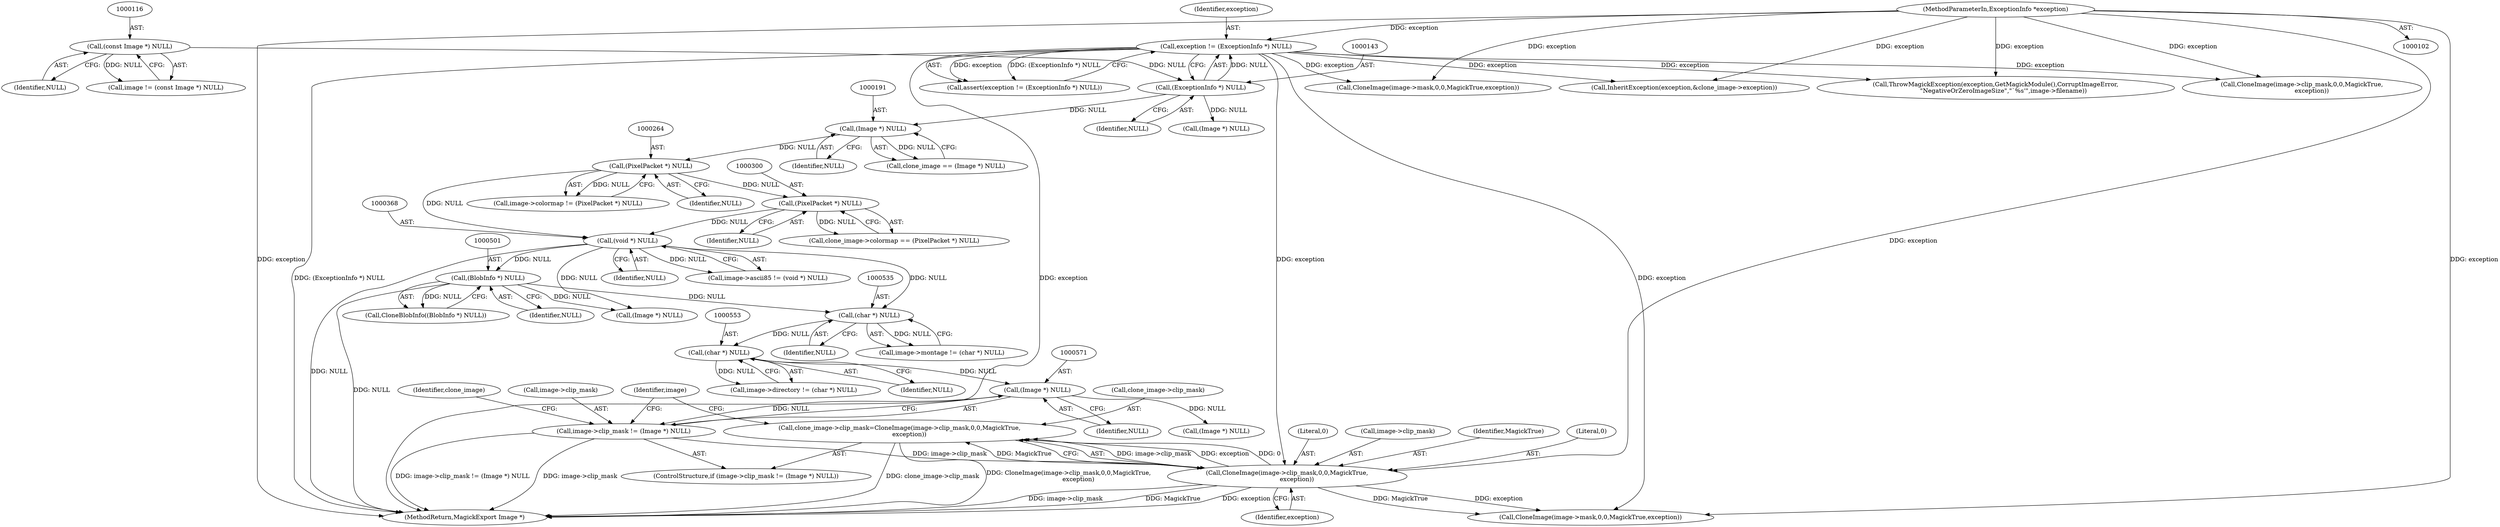 digraph "0_ImageMagick_01843366d6a7b96e22ad7bb67f3df7d9fd4d5d74@pointer" {
"1000573" [label="(Call,clone_image->clip_mask=CloneImage(image->clip_mask,0,0,MagickTrue,\n          exception))"];
"1000577" [label="(Call,CloneImage(image->clip_mask,0,0,MagickTrue,\n          exception))"];
"1000566" [label="(Call,image->clip_mask != (Image *) NULL)"];
"1000570" [label="(Call,(Image *) NULL)"];
"1000552" [label="(Call,(char *) NULL)"];
"1000534" [label="(Call,(char *) NULL)"];
"1000367" [label="(Call,(void *) NULL)"];
"1000263" [label="(Call,(PixelPacket *) NULL)"];
"1000190" [label="(Call,(Image *) NULL)"];
"1000142" [label="(Call,(ExceptionInfo *) NULL)"];
"1000115" [label="(Call,(const Image *) NULL)"];
"1000299" [label="(Call,(PixelPacket *) NULL)"];
"1000500" [label="(Call,(BlobInfo *) NULL)"];
"1000140" [label="(Call,exception != (ExceptionInfo *) NULL)"];
"1000107" [label="(MethodParameterIn,ExceptionInfo *exception)"];
"1000573" [label="(Call,clone_image->clip_mask=CloneImage(image->clip_mask,0,0,MagickTrue,\n          exception))"];
"1000367" [label="(Call,(void *) NULL)"];
"1000584" [label="(Identifier,exception)"];
"1000572" [label="(Identifier,NULL)"];
"1000530" [label="(Call,image->montage != (char *) NULL)"];
"1000500" [label="(Call,(BlobInfo *) NULL)"];
"1000369" [label="(Identifier,NULL)"];
"1000633" [label="(Call,(Image *) NULL)"];
"1000142" [label="(Call,(ExceptionInfo *) NULL)"];
"1000660" [label="(Call,CloneImage(image->mask,0,0,MagickTrue,exception))"];
"1000534" [label="(Call,(char *) NULL)"];
"1000139" [label="(Call,assert(exception != (ExceptionInfo *) NULL))"];
"1000113" [label="(Call,image != (const Image *) NULL)"];
"1000552" [label="(Call,(char *) NULL)"];
"1000581" [label="(Literal,0)"];
"1000265" [label="(Identifier,NULL)"];
"1000597" [label="(Call,CloneImage(image->mask,0,0,MagickTrue,exception))"];
"1000295" [label="(Call,clone_image->colormap == (PixelPacket *) NULL)"];
"1000554" [label="(Identifier,NULL)"];
"1000578" [label="(Call,image->clip_mask)"];
"1000263" [label="(Call,(PixelPacket *) NULL)"];
"1000363" [label="(Call,image->ascii85 != (void *) NULL)"];
"1000566" [label="(Call,image->clip_mask != (Image *) NULL)"];
"1000548" [label="(Call,image->directory != (char *) NULL)"];
"1000115" [label="(Call,(const Image *) NULL)"];
"1000583" [label="(Identifier,MagickTrue)"];
"1000565" [label="(ControlStructure,if (image->clip_mask != (Image *) NULL))"];
"1000144" [label="(Identifier,NULL)"];
"1000588" [label="(Identifier,image)"];
"1000574" [label="(Call,clone_image->clip_mask)"];
"1000536" [label="(Identifier,NULL)"];
"1000117" [label="(Identifier,NULL)"];
"1000176" [label="(Call,(Image *) NULL)"];
"1000141" [label="(Identifier,exception)"];
"1000301" [label="(Identifier,NULL)"];
"1000832" [label="(Call,InheritException(exception,&clone_image->exception))"];
"1000499" [label="(Call,CloneBlobInfo((BlobInfo *) NULL))"];
"1000570" [label="(Call,(Image *) NULL)"];
"1000582" [label="(Literal,0)"];
"1000844" [label="(MethodReturn,MagickExport Image *)"];
"1000166" [label="(Call,ThrowMagickException(exception,GetMagickModule(),CorruptImageError,\n        \"NegativeOrZeroImageSize\",\"`%s'\",image->filename))"];
"1000575" [label="(Identifier,clone_image)"];
"1000299" [label="(Call,(PixelPacket *) NULL)"];
"1000107" [label="(MethodParameterIn,ExceptionInfo *exception)"];
"1000188" [label="(Call,clone_image == (Image *) NULL)"];
"1000192" [label="(Identifier,NULL)"];
"1000190" [label="(Call,(Image *) NULL)"];
"1000259" [label="(Call,image->colormap != (PixelPacket *) NULL)"];
"1000640" [label="(Call,CloneImage(image->clip_mask,0,0,MagickTrue,\n          exception))"];
"1000590" [label="(Call,(Image *) NULL)"];
"1000140" [label="(Call,exception != (ExceptionInfo *) NULL)"];
"1000567" [label="(Call,image->clip_mask)"];
"1000502" [label="(Identifier,NULL)"];
"1000577" [label="(Call,CloneImage(image->clip_mask,0,0,MagickTrue,\n          exception))"];
"1000573" -> "1000565"  [label="AST: "];
"1000573" -> "1000577"  [label="CFG: "];
"1000574" -> "1000573"  [label="AST: "];
"1000577" -> "1000573"  [label="AST: "];
"1000588" -> "1000573"  [label="CFG: "];
"1000573" -> "1000844"  [label="DDG: CloneImage(image->clip_mask,0,0,MagickTrue,\n          exception)"];
"1000573" -> "1000844"  [label="DDG: clone_image->clip_mask"];
"1000577" -> "1000573"  [label="DDG: image->clip_mask"];
"1000577" -> "1000573"  [label="DDG: exception"];
"1000577" -> "1000573"  [label="DDG: 0"];
"1000577" -> "1000573"  [label="DDG: MagickTrue"];
"1000577" -> "1000584"  [label="CFG: "];
"1000578" -> "1000577"  [label="AST: "];
"1000581" -> "1000577"  [label="AST: "];
"1000582" -> "1000577"  [label="AST: "];
"1000583" -> "1000577"  [label="AST: "];
"1000584" -> "1000577"  [label="AST: "];
"1000577" -> "1000844"  [label="DDG: MagickTrue"];
"1000577" -> "1000844"  [label="DDG: exception"];
"1000577" -> "1000844"  [label="DDG: image->clip_mask"];
"1000566" -> "1000577"  [label="DDG: image->clip_mask"];
"1000140" -> "1000577"  [label="DDG: exception"];
"1000107" -> "1000577"  [label="DDG: exception"];
"1000577" -> "1000597"  [label="DDG: exception"];
"1000577" -> "1000597"  [label="DDG: MagickTrue"];
"1000566" -> "1000565"  [label="AST: "];
"1000566" -> "1000570"  [label="CFG: "];
"1000567" -> "1000566"  [label="AST: "];
"1000570" -> "1000566"  [label="AST: "];
"1000575" -> "1000566"  [label="CFG: "];
"1000588" -> "1000566"  [label="CFG: "];
"1000566" -> "1000844"  [label="DDG: image->clip_mask != (Image *) NULL"];
"1000566" -> "1000844"  [label="DDG: image->clip_mask"];
"1000570" -> "1000566"  [label="DDG: NULL"];
"1000570" -> "1000572"  [label="CFG: "];
"1000571" -> "1000570"  [label="AST: "];
"1000572" -> "1000570"  [label="AST: "];
"1000552" -> "1000570"  [label="DDG: NULL"];
"1000570" -> "1000590"  [label="DDG: NULL"];
"1000552" -> "1000548"  [label="AST: "];
"1000552" -> "1000554"  [label="CFG: "];
"1000553" -> "1000552"  [label="AST: "];
"1000554" -> "1000552"  [label="AST: "];
"1000548" -> "1000552"  [label="CFG: "];
"1000552" -> "1000548"  [label="DDG: NULL"];
"1000534" -> "1000552"  [label="DDG: NULL"];
"1000534" -> "1000530"  [label="AST: "];
"1000534" -> "1000536"  [label="CFG: "];
"1000535" -> "1000534"  [label="AST: "];
"1000536" -> "1000534"  [label="AST: "];
"1000530" -> "1000534"  [label="CFG: "];
"1000534" -> "1000530"  [label="DDG: NULL"];
"1000367" -> "1000534"  [label="DDG: NULL"];
"1000500" -> "1000534"  [label="DDG: NULL"];
"1000367" -> "1000363"  [label="AST: "];
"1000367" -> "1000369"  [label="CFG: "];
"1000368" -> "1000367"  [label="AST: "];
"1000369" -> "1000367"  [label="AST: "];
"1000363" -> "1000367"  [label="CFG: "];
"1000367" -> "1000844"  [label="DDG: NULL"];
"1000367" -> "1000363"  [label="DDG: NULL"];
"1000263" -> "1000367"  [label="DDG: NULL"];
"1000299" -> "1000367"  [label="DDG: NULL"];
"1000367" -> "1000500"  [label="DDG: NULL"];
"1000367" -> "1000633"  [label="DDG: NULL"];
"1000263" -> "1000259"  [label="AST: "];
"1000263" -> "1000265"  [label="CFG: "];
"1000264" -> "1000263"  [label="AST: "];
"1000265" -> "1000263"  [label="AST: "];
"1000259" -> "1000263"  [label="CFG: "];
"1000263" -> "1000259"  [label="DDG: NULL"];
"1000190" -> "1000263"  [label="DDG: NULL"];
"1000263" -> "1000299"  [label="DDG: NULL"];
"1000190" -> "1000188"  [label="AST: "];
"1000190" -> "1000192"  [label="CFG: "];
"1000191" -> "1000190"  [label="AST: "];
"1000192" -> "1000190"  [label="AST: "];
"1000188" -> "1000190"  [label="CFG: "];
"1000190" -> "1000188"  [label="DDG: NULL"];
"1000142" -> "1000190"  [label="DDG: NULL"];
"1000142" -> "1000140"  [label="AST: "];
"1000142" -> "1000144"  [label="CFG: "];
"1000143" -> "1000142"  [label="AST: "];
"1000144" -> "1000142"  [label="AST: "];
"1000140" -> "1000142"  [label="CFG: "];
"1000142" -> "1000140"  [label="DDG: NULL"];
"1000115" -> "1000142"  [label="DDG: NULL"];
"1000142" -> "1000176"  [label="DDG: NULL"];
"1000115" -> "1000113"  [label="AST: "];
"1000115" -> "1000117"  [label="CFG: "];
"1000116" -> "1000115"  [label="AST: "];
"1000117" -> "1000115"  [label="AST: "];
"1000113" -> "1000115"  [label="CFG: "];
"1000115" -> "1000113"  [label="DDG: NULL"];
"1000299" -> "1000295"  [label="AST: "];
"1000299" -> "1000301"  [label="CFG: "];
"1000300" -> "1000299"  [label="AST: "];
"1000301" -> "1000299"  [label="AST: "];
"1000295" -> "1000299"  [label="CFG: "];
"1000299" -> "1000295"  [label="DDG: NULL"];
"1000500" -> "1000499"  [label="AST: "];
"1000500" -> "1000502"  [label="CFG: "];
"1000501" -> "1000500"  [label="AST: "];
"1000502" -> "1000500"  [label="AST: "];
"1000499" -> "1000500"  [label="CFG: "];
"1000500" -> "1000844"  [label="DDG: NULL"];
"1000500" -> "1000499"  [label="DDG: NULL"];
"1000500" -> "1000633"  [label="DDG: NULL"];
"1000140" -> "1000139"  [label="AST: "];
"1000141" -> "1000140"  [label="AST: "];
"1000139" -> "1000140"  [label="CFG: "];
"1000140" -> "1000844"  [label="DDG: (ExceptionInfo *) NULL"];
"1000140" -> "1000844"  [label="DDG: exception"];
"1000140" -> "1000139"  [label="DDG: exception"];
"1000140" -> "1000139"  [label="DDG: (ExceptionInfo *) NULL"];
"1000107" -> "1000140"  [label="DDG: exception"];
"1000140" -> "1000166"  [label="DDG: exception"];
"1000140" -> "1000597"  [label="DDG: exception"];
"1000140" -> "1000640"  [label="DDG: exception"];
"1000140" -> "1000660"  [label="DDG: exception"];
"1000140" -> "1000832"  [label="DDG: exception"];
"1000107" -> "1000102"  [label="AST: "];
"1000107" -> "1000844"  [label="DDG: exception"];
"1000107" -> "1000166"  [label="DDG: exception"];
"1000107" -> "1000597"  [label="DDG: exception"];
"1000107" -> "1000640"  [label="DDG: exception"];
"1000107" -> "1000660"  [label="DDG: exception"];
"1000107" -> "1000832"  [label="DDG: exception"];
}
